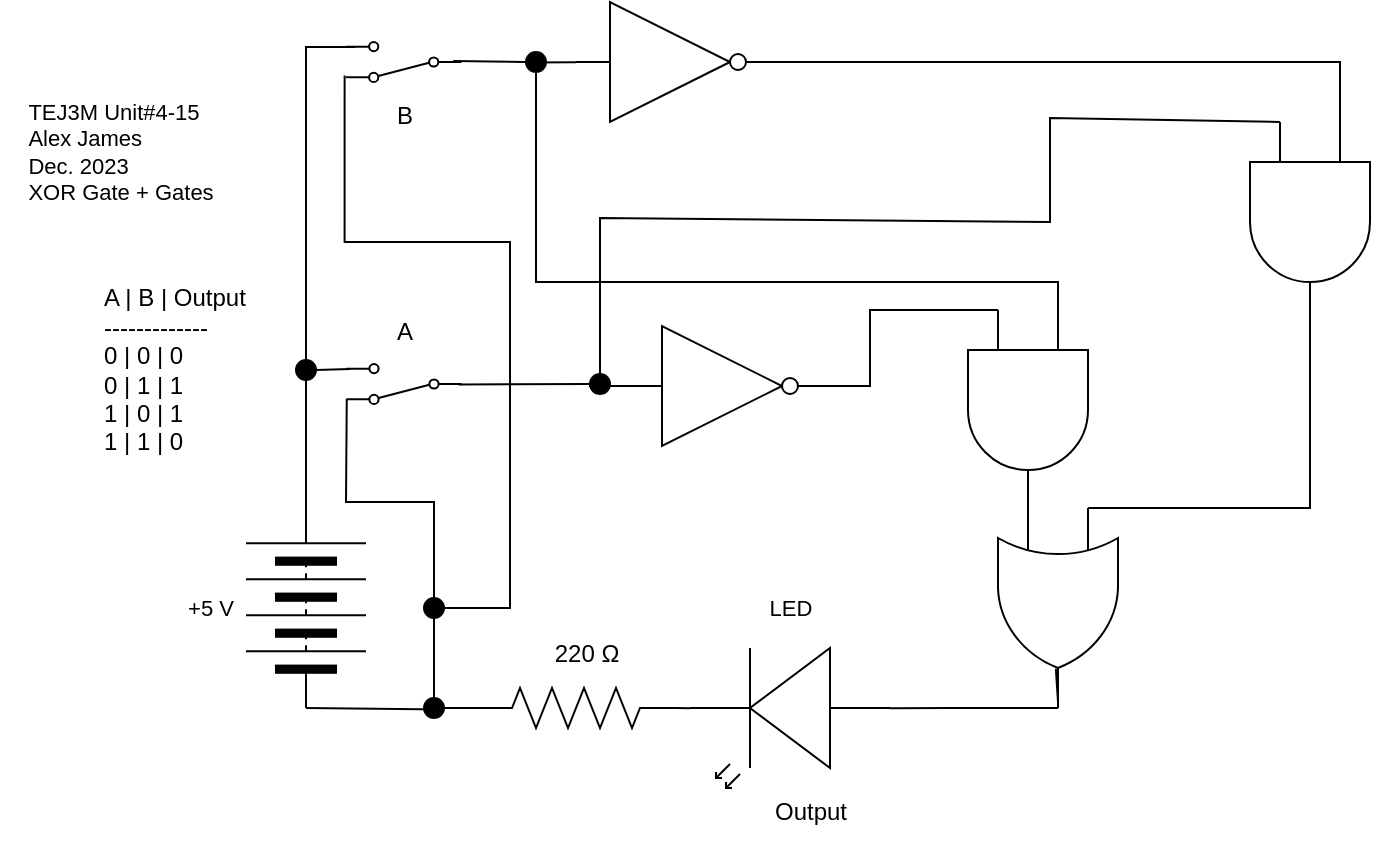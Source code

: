 <mxfile>
    <diagram id="6K2aCtGG5v6xstUJsYja" name="Page-1">
        <mxGraphModel dx="606" dy="491" grid="1" gridSize="10" guides="1" tooltips="1" connect="1" arrows="1" fold="1" page="1" pageScale="1" pageWidth="827" pageHeight="1169" math="0" shadow="0">
            <root>
                <mxCell id="0"/>
                <mxCell id="1" parent="0"/>
                <mxCell id="43" style="edgeStyle=none;shape=connector;rounded=0;html=1;entryX=0;entryY=0.57;entryDx=0;entryDy=0;entryPerimeter=0;labelBackgroundColor=default;strokeColor=default;fontFamily=Helvetica;fontSize=11;fontColor=default;endArrow=none;endFill=0;exitX=1;exitY=0.5;exitDx=0;exitDy=0;exitPerimeter=0;" parent="1" source="77" target="4" edge="1">
                    <mxGeometry relative="1" as="geometry">
                        <mxPoint x="550" y="383" as="sourcePoint"/>
                        <Array as="points">
                            <mxPoint x="550" y="393"/>
                        </Array>
                    </mxGeometry>
                </mxCell>
                <mxCell id="3" value="" style="pointerEvents=1;verticalLabelPosition=bottom;shadow=0;dashed=0;align=center;html=1;verticalAlign=top;shape=mxgraph.electrical.miscellaneous.batteryStack;rotation=-90;" parent="1" vertex="1">
                    <mxGeometry x="178" y="313" width="100" height="60" as="geometry"/>
                </mxCell>
                <mxCell id="7" style="edgeStyle=none;shape=connector;rounded=0;html=1;exitX=1;exitY=0.57;exitDx=0;exitDy=0;exitPerimeter=0;entryX=0;entryY=0.5;entryDx=0;entryDy=0;labelBackgroundColor=default;strokeColor=default;fontFamily=Helvetica;fontSize=11;fontColor=default;endArrow=none;endFill=0;startArrow=none;" parent="1" source="16" target="3" edge="1">
                    <mxGeometry relative="1" as="geometry"/>
                </mxCell>
                <mxCell id="69" style="edgeStyle=none;rounded=0;html=1;exitX=1;exitY=0.57;exitDx=0;exitDy=0;exitPerimeter=0;entryX=1;entryY=0.5;entryDx=0;entryDy=0;entryPerimeter=0;endArrow=none;endFill=0;" parent="1" source="4" target="68" edge="1">
                    <mxGeometry relative="1" as="geometry"/>
                </mxCell>
                <mxCell id="4" value="" style="verticalLabelPosition=bottom;shadow=0;dashed=0;align=center;html=1;verticalAlign=top;shape=mxgraph.electrical.opto_electronics.led_2;pointerEvents=1;rotation=-180;" parent="1" vertex="1">
                    <mxGeometry x="420" y="363" width="100" height="70" as="geometry"/>
                </mxCell>
                <mxCell id="8" value="&lt;div style=&quot;text-align: left;&quot;&gt;&lt;span style=&quot;background-color: initial;&quot;&gt;TEJ3M Unit#4-15&lt;/span&gt;&lt;/div&gt;&lt;div style=&quot;text-align: left;&quot;&gt;&lt;span style=&quot;background-color: initial;&quot;&gt;Alex James&lt;/span&gt;&lt;/div&gt;&lt;div style=&quot;text-align: left;&quot;&gt;Dec. 2023&lt;/div&gt;&lt;div style=&quot;text-align: left;&quot;&gt;XOR Gate + Gates&lt;/div&gt;" style="text;html=1;align=center;verticalAlign=middle;resizable=0;points=[];autosize=1;strokeColor=none;fillColor=none;fontSize=11;fontFamily=Helvetica;fontColor=default;" parent="1" vertex="1">
                    <mxGeometry x="75" y="80" width="120" height="70" as="geometry"/>
                </mxCell>
                <mxCell id="10" value="+5 V" style="text;html=1;align=center;verticalAlign=middle;resizable=0;points=[];autosize=1;strokeColor=none;fillColor=none;fontSize=11;fontFamily=Helvetica;fontColor=default;" parent="1" vertex="1">
                    <mxGeometry x="155" y="328" width="50" height="30" as="geometry"/>
                </mxCell>
                <mxCell id="11" value="LED" style="text;html=1;align=center;verticalAlign=middle;resizable=0;points=[];autosize=1;strokeColor=none;fillColor=none;fontSize=11;fontFamily=Helvetica;fontColor=default;" parent="1" vertex="1">
                    <mxGeometry x="450" y="328" width="40" height="30" as="geometry"/>
                </mxCell>
                <mxCell id="16" value="" style="ellipse;whiteSpace=wrap;html=1;aspect=fixed;strokeColor=#030303;fillColor=#000000;" parent="1" vertex="1">
                    <mxGeometry x="287" y="388" width="10" height="10" as="geometry"/>
                </mxCell>
                <mxCell id="20" value="A | B | Output&lt;br&gt;-------------&lt;br&gt;0 | 0 | 0&lt;br&gt;0 | 1 | 1&lt;br&gt;1 | 0 | 1&lt;br&gt;1 | 1 | 0" style="text;html=1;align=left;verticalAlign=middle;resizable=0;points=[];autosize=1;strokeColor=none;fillColor=none;" parent="1" vertex="1">
                    <mxGeometry x="125" y="174" width="90" height="100" as="geometry"/>
                </mxCell>
                <mxCell id="22" value="A" style="text;html=1;align=center;verticalAlign=middle;resizable=0;points=[];autosize=1;strokeColor=none;fillColor=none;" parent="1" vertex="1">
                    <mxGeometry x="261.85" y="190" width="30" height="30" as="geometry"/>
                </mxCell>
                <mxCell id="23" value="Output" style="text;html=1;align=center;verticalAlign=middle;resizable=0;points=[];autosize=1;strokeColor=none;fillColor=none;" parent="1" vertex="1">
                    <mxGeometry x="450" y="430" width="60" height="30" as="geometry"/>
                </mxCell>
                <mxCell id="40" style="edgeStyle=none;shape=connector;rounded=0;html=1;entryX=0.5;entryY=0;entryDx=0;entryDy=0;labelBackgroundColor=default;strokeColor=default;fontFamily=Helvetica;fontSize=11;fontColor=default;endArrow=none;endFill=0;exitX=0.996;exitY=0.124;exitDx=0;exitDy=0;exitPerimeter=0;" parent="1" source="38" target="16" edge="1">
                    <mxGeometry relative="1" as="geometry">
                        <mxPoint x="247" y="240" as="sourcePoint"/>
                        <Array as="points">
                            <mxPoint x="248" y="290"/>
                            <mxPoint x="292" y="290"/>
                        </Array>
                    </mxGeometry>
                </mxCell>
                <mxCell id="38" value="" style="shape=mxgraph.electrical.electro-mechanical.twoWaySwitch;aspect=fixed;elSwitchState=2;rotation=0;flipV=1;flipH=1;" parent="1" vertex="1">
                    <mxGeometry x="248.15" y="221" width="57.7" height="20" as="geometry"/>
                </mxCell>
                <mxCell id="51" value="" style="shape=mxgraph.electrical.electro-mechanical.twoWaySwitch;aspect=fixed;elSwitchState=2;rotation=0;flipV=1;flipH=1;" parent="1" vertex="1">
                    <mxGeometry x="248" y="60" width="57.7" height="20" as="geometry"/>
                </mxCell>
                <mxCell id="53" value="" style="edgeStyle=none;rounded=0;html=1;endArrow=none;endFill=0;startArrow=none;entryX=0.5;entryY=1;entryDx=0;entryDy=0;" parent="1" edge="1">
                    <mxGeometry relative="1" as="geometry">
                        <Array as="points"/>
                        <mxPoint x="228" y="295" as="sourcePoint"/>
                        <mxPoint x="228" y="114" as="targetPoint"/>
                    </mxGeometry>
                </mxCell>
                <mxCell id="55" value="B" style="text;html=1;align=center;verticalAlign=middle;resizable=0;points=[];autosize=1;strokeColor=none;fillColor=none;" parent="1" vertex="1">
                    <mxGeometry x="261.85" y="82" width="30" height="30" as="geometry"/>
                </mxCell>
                <mxCell id="61" style="edgeStyle=none;html=1;entryX=0.07;entryY=0.523;entryDx=0;entryDy=0;entryPerimeter=0;rounded=0;endArrow=none;endFill=0;startArrow=none;" parent="1" source="91" target="51" edge="1">
                    <mxGeometry relative="1" as="geometry">
                        <mxPoint x="320.0" y="150" as="targetPoint"/>
                        <mxPoint x="510" y="120" as="sourcePoint"/>
                        <Array as="points"/>
                    </mxGeometry>
                </mxCell>
                <mxCell id="72" style="edgeStyle=orthogonalEdgeStyle;html=1;exitX=1;exitY=0.5;exitDx=0;exitDy=0;entryX=1.012;entryY=0.164;entryDx=0;entryDy=0;entryPerimeter=0;endArrow=none;endFill=0;rounded=0;" parent="1" source="60" target="51" edge="1">
                    <mxGeometry relative="1" as="geometry">
                        <Array as="points">
                            <mxPoint x="330" y="343"/>
                            <mxPoint x="330" y="160"/>
                            <mxPoint x="247" y="160"/>
                        </Array>
                    </mxGeometry>
                </mxCell>
                <mxCell id="60" value="" style="ellipse;whiteSpace=wrap;html=1;aspect=fixed;strokeColor=#030303;fillColor=#000000;" parent="1" vertex="1">
                    <mxGeometry x="287" y="338" width="10" height="10" as="geometry"/>
                </mxCell>
                <mxCell id="67" style="edgeStyle=none;rounded=0;html=1;exitX=1;exitY=0.5;exitDx=0;exitDy=0;entryX=0.967;entryY=0.872;entryDx=0;entryDy=0;entryPerimeter=0;endArrow=none;endFill=0;" parent="1" source="27" target="38" edge="1">
                    <mxGeometry relative="1" as="geometry"/>
                </mxCell>
                <mxCell id="27" value="" style="ellipse;whiteSpace=wrap;html=1;aspect=fixed;strokeColor=#030303;fillColor=#000000;" parent="1" vertex="1">
                    <mxGeometry x="223" y="219" width="10" height="10" as="geometry"/>
                </mxCell>
                <mxCell id="64" value="" style="edgeStyle=orthogonalEdgeStyle;orthogonalLoop=1;jettySize=auto;html=1;rounded=0;endArrow=none;endFill=0;entryX=0.886;entryY=0.877;entryDx=0;entryDy=0;entryPerimeter=0;" parent="1" edge="1">
                    <mxGeometry width="100" relative="1" as="geometry">
                        <mxPoint x="228" y="120" as="sourcePoint"/>
                        <mxPoint x="252.578" y="62.46" as="targetPoint"/>
                        <Array as="points">
                            <mxPoint x="228" y="63"/>
                        </Array>
                    </mxGeometry>
                </mxCell>
                <mxCell id="66" value="" style="edgeStyle=none;orthogonalLoop=1;jettySize=auto;html=1;rounded=0;endArrow=none;endFill=0;exitX=0.028;exitY=0.489;exitDx=0;exitDy=0;exitPerimeter=0;startArrow=none;entryX=0;entryY=0.75;entryDx=0;entryDy=0;entryPerimeter=0;" parent="1" source="85" target="88" edge="1">
                    <mxGeometry width="100" relative="1" as="geometry">
                        <mxPoint x="304.234" y="231.22" as="sourcePoint"/>
                        <mxPoint x="500" y="232" as="targetPoint"/>
                        <Array as="points">
                            <mxPoint x="370" y="232"/>
                            <mxPoint x="430" y="232"/>
                            <mxPoint x="510" y="232"/>
                            <mxPoint x="510" y="194"/>
                        </Array>
                    </mxGeometry>
                </mxCell>
                <mxCell id="70" style="edgeStyle=none;rounded=0;html=1;exitX=0;exitY=0.5;exitDx=0;exitDy=0;exitPerimeter=0;entryX=1;entryY=0.5;entryDx=0;entryDy=0;endArrow=none;endFill=0;" parent="1" source="68" target="16" edge="1">
                    <mxGeometry relative="1" as="geometry"/>
                </mxCell>
                <mxCell id="68" value="" style="pointerEvents=1;verticalLabelPosition=bottom;shadow=0;dashed=0;align=center;html=1;verticalAlign=top;shape=mxgraph.electrical.resistors.resistor_2;" parent="1" vertex="1">
                    <mxGeometry x="313" y="383" width="100" height="20" as="geometry"/>
                </mxCell>
                <mxCell id="71" value="220&amp;nbsp;Ω" style="text;html=1;align=center;verticalAlign=middle;resizable=0;points=[];autosize=1;strokeColor=none;fillColor=none;" parent="1" vertex="1">
                    <mxGeometry x="338" y="351" width="60" height="30" as="geometry"/>
                </mxCell>
                <mxCell id="82" style="edgeStyle=none;html=1;exitX=0.803;exitY=0.518;exitDx=0;exitDy=0;exitPerimeter=0;endArrow=none;endFill=0;rounded=0;" parent="1" source="77" edge="1">
                    <mxGeometry relative="1" as="geometry">
                        <mxPoint x="604" y="390" as="targetPoint"/>
                        <mxPoint x="604" y="288" as="sourcePoint"/>
                    </mxGeometry>
                </mxCell>
                <mxCell id="77" value="" style="verticalLabelPosition=bottom;shadow=0;dashed=0;align=center;html=1;verticalAlign=top;shape=mxgraph.electrical.logic_gates.logic_gate;operation=or;rotation=90;" parent="1" vertex="1">
                    <mxGeometry x="554" y="313" width="100" height="60" as="geometry"/>
                </mxCell>
                <mxCell id="79" value="" style="verticalLabelPosition=bottom;shadow=0;dashed=0;align=center;html=1;verticalAlign=top;shape=mxgraph.electrical.logic_gates.inverter_2" parent="1" vertex="1">
                    <mxGeometry x="389" y="202" width="100" height="60" as="geometry"/>
                </mxCell>
                <mxCell id="80" value="" style="edgeStyle=none;html=1;entryX=1;entryY=0.5;entryDx=0;entryDy=0;entryPerimeter=0;rounded=0;endArrow=none;endFill=0;" parent="1" target="78" edge="1">
                    <mxGeometry relative="1" as="geometry">
                        <mxPoint x="301.661" y="121.54" as="targetPoint"/>
                        <mxPoint x="650" y="70" as="sourcePoint"/>
                        <Array as="points">
                            <mxPoint x="560" y="70"/>
                        </Array>
                    </mxGeometry>
                </mxCell>
                <mxCell id="78" value="" style="verticalLabelPosition=bottom;shadow=0;dashed=0;align=center;html=1;verticalAlign=top;shape=mxgraph.electrical.logic_gates.inverter_2" parent="1" vertex="1">
                    <mxGeometry x="363" y="40" width="100" height="60" as="geometry"/>
                </mxCell>
                <mxCell id="84" style="edgeStyle=orthogonalEdgeStyle;rounded=0;html=1;exitX=0;exitY=0.25;exitDx=0;exitDy=0;exitPerimeter=0;endArrow=none;endFill=0;" parent="1" source="83" edge="1">
                    <mxGeometry relative="1" as="geometry">
                        <mxPoint x="650" y="70.0" as="targetPoint"/>
                        <Array as="points">
                            <mxPoint x="745" y="70"/>
                        </Array>
                    </mxGeometry>
                </mxCell>
                <mxCell id="89" style="edgeStyle=none;rounded=0;html=1;exitX=1;exitY=0.5;exitDx=0;exitDy=0;exitPerimeter=0;entryX=0;entryY=0.25;entryDx=0;entryDy=0;entryPerimeter=0;endArrow=none;endFill=0;" parent="1" source="83" target="77" edge="1">
                    <mxGeometry relative="1" as="geometry">
                        <Array as="points">
                            <mxPoint x="730" y="293"/>
                        </Array>
                    </mxGeometry>
                </mxCell>
                <mxCell id="83" value="" style="verticalLabelPosition=bottom;shadow=0;dashed=0;align=center;html=1;verticalAlign=top;shape=mxgraph.electrical.logic_gates.logic_gate;operation=and;rotation=90;" parent="1" vertex="1">
                    <mxGeometry x="680" y="120" width="100" height="60" as="geometry"/>
                </mxCell>
                <mxCell id="86" value="" style="edgeStyle=none;orthogonalLoop=1;jettySize=auto;html=1;rounded=0;endArrow=none;endFill=0;exitX=0.028;exitY=0.489;exitDx=0;exitDy=0;exitPerimeter=0;" parent="1" target="85" edge="1">
                    <mxGeometry width="100" relative="1" as="geometry">
                        <mxPoint x="304.234" y="231.22" as="sourcePoint"/>
                        <mxPoint x="500" y="232" as="targetPoint"/>
                        <Array as="points"/>
                    </mxGeometry>
                </mxCell>
                <mxCell id="87" style="rounded=0;html=1;exitX=0.5;exitY=0;exitDx=0;exitDy=0;endArrow=none;endFill=0;entryX=0;entryY=0.75;entryDx=0;entryDy=0;entryPerimeter=0;" parent="1" source="85" target="83" edge="1">
                    <mxGeometry relative="1" as="geometry">
                        <mxPoint x="540" y="130" as="targetPoint"/>
                        <Array as="points">
                            <mxPoint x="375" y="148"/>
                            <mxPoint x="600" y="150"/>
                            <mxPoint x="600" y="98"/>
                        </Array>
                    </mxGeometry>
                </mxCell>
                <mxCell id="85" value="" style="ellipse;whiteSpace=wrap;html=1;aspect=fixed;strokeColor=#030303;fillColor=#000000;" parent="1" vertex="1">
                    <mxGeometry x="370" y="226" width="10" height="10" as="geometry"/>
                </mxCell>
                <mxCell id="88" value="" style="verticalLabelPosition=bottom;shadow=0;dashed=0;align=center;html=1;verticalAlign=top;shape=mxgraph.electrical.logic_gates.logic_gate;operation=and;rotation=90;" parent="1" vertex="1">
                    <mxGeometry x="539" y="214" width="100" height="60" as="geometry"/>
                </mxCell>
                <mxCell id="92" value="" style="edgeStyle=none;html=1;entryX=0.07;entryY=0.523;entryDx=0;entryDy=0;entryPerimeter=0;rounded=0;endArrow=none;endFill=0;startArrow=none;" parent="1" source="78" target="91" edge="1">
                    <mxGeometry relative="1" as="geometry">
                        <mxPoint x="301.661" y="69.54" as="targetPoint"/>
                        <mxPoint x="363" y="69.793" as="sourcePoint"/>
                        <Array as="points"/>
                    </mxGeometry>
                </mxCell>
                <mxCell id="93" style="edgeStyle=none;rounded=0;html=1;exitX=0.5;exitY=1;exitDx=0;exitDy=0;entryX=0;entryY=0.25;entryDx=0;entryDy=0;entryPerimeter=0;endArrow=none;endFill=0;" parent="1" source="91" target="88" edge="1">
                    <mxGeometry relative="1" as="geometry">
                        <Array as="points">
                            <mxPoint x="343" y="180"/>
                            <mxPoint x="604" y="180"/>
                        </Array>
                    </mxGeometry>
                </mxCell>
                <mxCell id="91" value="" style="ellipse;whiteSpace=wrap;html=1;aspect=fixed;strokeColor=#030303;fillColor=#000000;" parent="1" vertex="1">
                    <mxGeometry x="338" y="65" width="10" height="10" as="geometry"/>
                </mxCell>
            </root>
        </mxGraphModel>
    </diagram>
</mxfile>